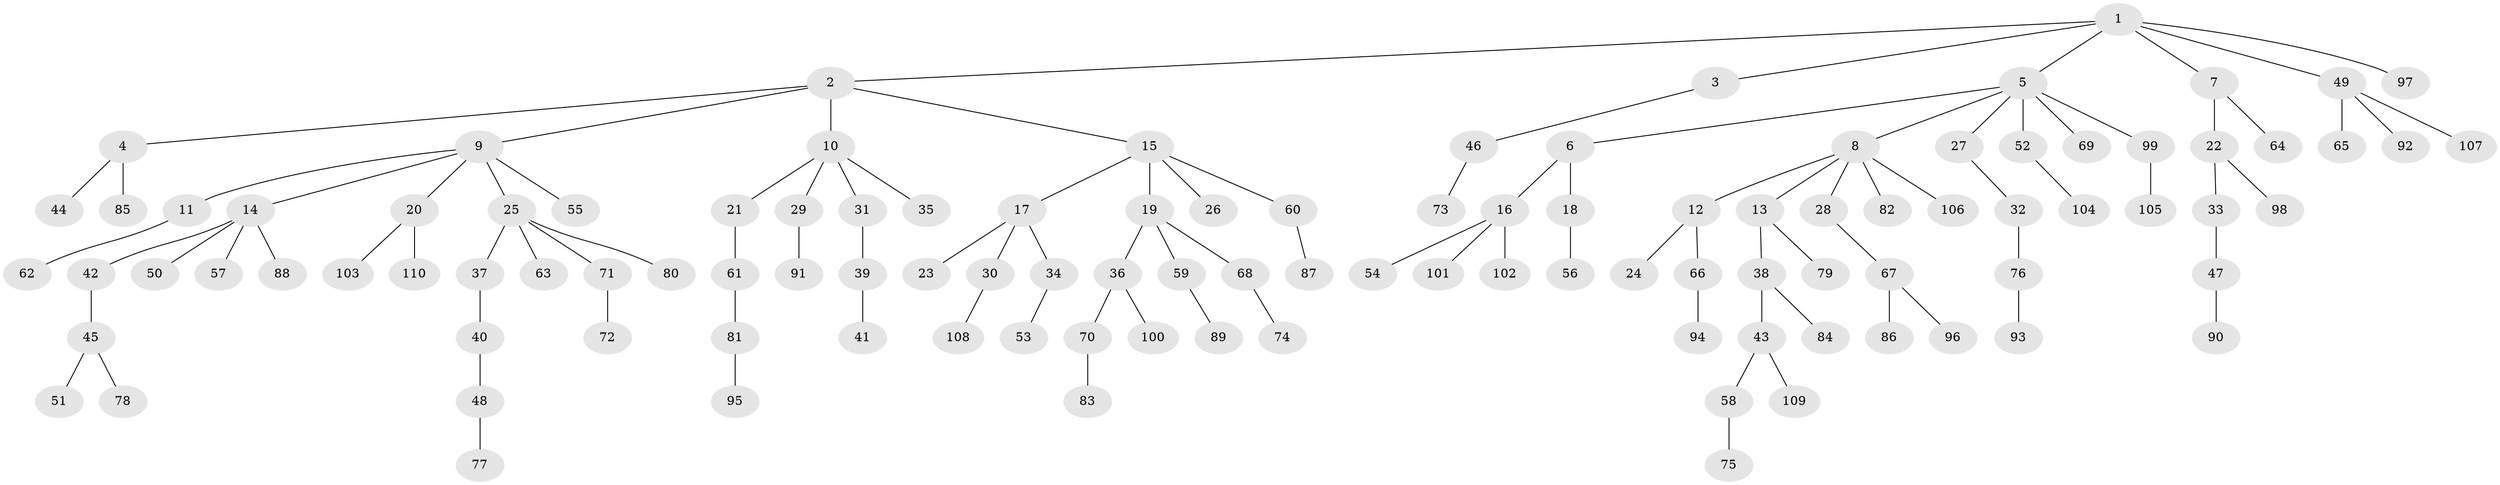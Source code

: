 // coarse degree distribution, {9: 0.015151515151515152, 2: 0.19696969696969696, 3: 0.12121212121212122, 6: 0.045454545454545456, 5: 0.045454545454545456, 1: 0.5757575757575758}
// Generated by graph-tools (version 1.1) at 2025/19/03/04/25 18:19:11]
// undirected, 110 vertices, 109 edges
graph export_dot {
graph [start="1"]
  node [color=gray90,style=filled];
  1;
  2;
  3;
  4;
  5;
  6;
  7;
  8;
  9;
  10;
  11;
  12;
  13;
  14;
  15;
  16;
  17;
  18;
  19;
  20;
  21;
  22;
  23;
  24;
  25;
  26;
  27;
  28;
  29;
  30;
  31;
  32;
  33;
  34;
  35;
  36;
  37;
  38;
  39;
  40;
  41;
  42;
  43;
  44;
  45;
  46;
  47;
  48;
  49;
  50;
  51;
  52;
  53;
  54;
  55;
  56;
  57;
  58;
  59;
  60;
  61;
  62;
  63;
  64;
  65;
  66;
  67;
  68;
  69;
  70;
  71;
  72;
  73;
  74;
  75;
  76;
  77;
  78;
  79;
  80;
  81;
  82;
  83;
  84;
  85;
  86;
  87;
  88;
  89;
  90;
  91;
  92;
  93;
  94;
  95;
  96;
  97;
  98;
  99;
  100;
  101;
  102;
  103;
  104;
  105;
  106;
  107;
  108;
  109;
  110;
  1 -- 2;
  1 -- 3;
  1 -- 5;
  1 -- 7;
  1 -- 49;
  1 -- 97;
  2 -- 4;
  2 -- 9;
  2 -- 10;
  2 -- 15;
  3 -- 46;
  4 -- 44;
  4 -- 85;
  5 -- 6;
  5 -- 8;
  5 -- 27;
  5 -- 52;
  5 -- 69;
  5 -- 99;
  6 -- 16;
  6 -- 18;
  7 -- 22;
  7 -- 64;
  8 -- 12;
  8 -- 13;
  8 -- 28;
  8 -- 82;
  8 -- 106;
  9 -- 11;
  9 -- 14;
  9 -- 20;
  9 -- 25;
  9 -- 55;
  10 -- 21;
  10 -- 29;
  10 -- 31;
  10 -- 35;
  11 -- 62;
  12 -- 24;
  12 -- 66;
  13 -- 38;
  13 -- 79;
  14 -- 42;
  14 -- 50;
  14 -- 57;
  14 -- 88;
  15 -- 17;
  15 -- 19;
  15 -- 26;
  15 -- 60;
  16 -- 54;
  16 -- 101;
  16 -- 102;
  17 -- 23;
  17 -- 30;
  17 -- 34;
  18 -- 56;
  19 -- 36;
  19 -- 59;
  19 -- 68;
  20 -- 103;
  20 -- 110;
  21 -- 61;
  22 -- 33;
  22 -- 98;
  25 -- 37;
  25 -- 63;
  25 -- 71;
  25 -- 80;
  27 -- 32;
  28 -- 67;
  29 -- 91;
  30 -- 108;
  31 -- 39;
  32 -- 76;
  33 -- 47;
  34 -- 53;
  36 -- 70;
  36 -- 100;
  37 -- 40;
  38 -- 43;
  38 -- 84;
  39 -- 41;
  40 -- 48;
  42 -- 45;
  43 -- 58;
  43 -- 109;
  45 -- 51;
  45 -- 78;
  46 -- 73;
  47 -- 90;
  48 -- 77;
  49 -- 65;
  49 -- 92;
  49 -- 107;
  52 -- 104;
  58 -- 75;
  59 -- 89;
  60 -- 87;
  61 -- 81;
  66 -- 94;
  67 -- 86;
  67 -- 96;
  68 -- 74;
  70 -- 83;
  71 -- 72;
  76 -- 93;
  81 -- 95;
  99 -- 105;
}
